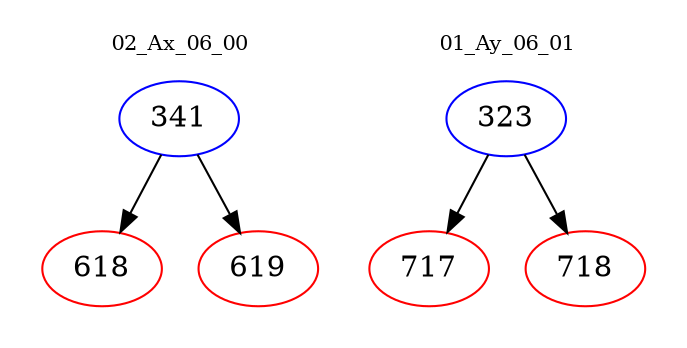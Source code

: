 digraph{
subgraph cluster_0 {
color = white
label = "02_Ax_06_00";
fontsize=10;
T0_341 [label="341", color="blue"]
T0_341 -> T0_618 [color="black"]
T0_618 [label="618", color="red"]
T0_341 -> T0_619 [color="black"]
T0_619 [label="619", color="red"]
}
subgraph cluster_1 {
color = white
label = "01_Ay_06_01";
fontsize=10;
T1_323 [label="323", color="blue"]
T1_323 -> T1_717 [color="black"]
T1_717 [label="717", color="red"]
T1_323 -> T1_718 [color="black"]
T1_718 [label="718", color="red"]
}
}
